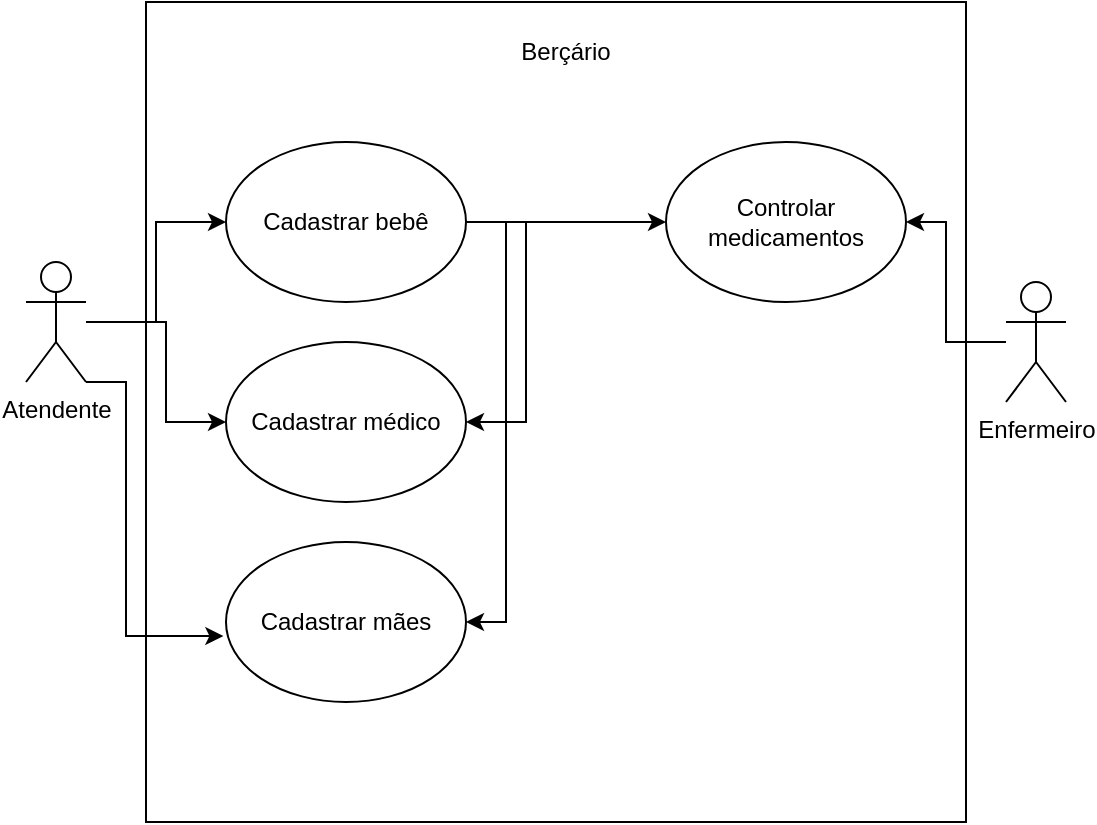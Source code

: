 <mxfile version="26.1.0">
  <diagram name="Página-1" id="QjePnhJMTHNSgwQiAzsw">
    <mxGraphModel dx="613" dy="643" grid="1" gridSize="10" guides="1" tooltips="1" connect="1" arrows="1" fold="1" page="1" pageScale="1" pageWidth="827" pageHeight="1169" math="0" shadow="0">
      <root>
        <mxCell id="0" />
        <mxCell id="1" parent="0" />
        <mxCell id="-NgruhhLDWIC0-B1WGSC-1" value="" style="whiteSpace=wrap;html=1;aspect=fixed;" vertex="1" parent="1">
          <mxGeometry x="100" y="100" width="410" height="410" as="geometry" />
        </mxCell>
        <mxCell id="-NgruhhLDWIC0-B1WGSC-2" value="Berçário" style="text;html=1;align=center;verticalAlign=middle;whiteSpace=wrap;rounded=0;" vertex="1" parent="1">
          <mxGeometry x="280" y="110" width="60" height="30" as="geometry" />
        </mxCell>
        <mxCell id="-NgruhhLDWIC0-B1WGSC-18" style="edgeStyle=orthogonalEdgeStyle;rounded=0;orthogonalLoop=1;jettySize=auto;html=1;entryX=1;entryY=0.5;entryDx=0;entryDy=0;exitX=1;exitY=0.5;exitDx=0;exitDy=0;" edge="1" parent="1" source="-NgruhhLDWIC0-B1WGSC-3" target="-NgruhhLDWIC0-B1WGSC-4">
          <mxGeometry relative="1" as="geometry" />
        </mxCell>
        <mxCell id="-NgruhhLDWIC0-B1WGSC-19" style="edgeStyle=orthogonalEdgeStyle;rounded=0;orthogonalLoop=1;jettySize=auto;html=1;entryX=1;entryY=0.5;entryDx=0;entryDy=0;" edge="1" parent="1" source="-NgruhhLDWIC0-B1WGSC-3" target="-NgruhhLDWIC0-B1WGSC-5">
          <mxGeometry relative="1" as="geometry">
            <Array as="points">
              <mxPoint x="290" y="210" />
              <mxPoint x="290" y="310" />
              <mxPoint x="280" y="310" />
              <mxPoint x="280" y="410" />
            </Array>
          </mxGeometry>
        </mxCell>
        <mxCell id="-NgruhhLDWIC0-B1WGSC-20" style="edgeStyle=orthogonalEdgeStyle;rounded=0;orthogonalLoop=1;jettySize=auto;html=1;entryX=0;entryY=0.5;entryDx=0;entryDy=0;" edge="1" parent="1" source="-NgruhhLDWIC0-B1WGSC-3" target="-NgruhhLDWIC0-B1WGSC-6">
          <mxGeometry relative="1" as="geometry" />
        </mxCell>
        <mxCell id="-NgruhhLDWIC0-B1WGSC-3" value="Cadastrar bebê" style="ellipse;whiteSpace=wrap;html=1;" vertex="1" parent="1">
          <mxGeometry x="140" y="170" width="120" height="80" as="geometry" />
        </mxCell>
        <mxCell id="-NgruhhLDWIC0-B1WGSC-4" value="Cadastrar médico" style="ellipse;whiteSpace=wrap;html=1;" vertex="1" parent="1">
          <mxGeometry x="140" y="270" width="120" height="80" as="geometry" />
        </mxCell>
        <mxCell id="-NgruhhLDWIC0-B1WGSC-5" value="Cadastrar mães" style="ellipse;whiteSpace=wrap;html=1;" vertex="1" parent="1">
          <mxGeometry x="140" y="370" width="120" height="80" as="geometry" />
        </mxCell>
        <mxCell id="-NgruhhLDWIC0-B1WGSC-6" value="Controlar medicamentos" style="ellipse;whiteSpace=wrap;html=1;" vertex="1" parent="1">
          <mxGeometry x="360" y="170" width="120" height="80" as="geometry" />
        </mxCell>
        <mxCell id="-NgruhhLDWIC0-B1WGSC-12" style="edgeStyle=orthogonalEdgeStyle;rounded=0;orthogonalLoop=1;jettySize=auto;html=1;entryX=0;entryY=0.5;entryDx=0;entryDy=0;" edge="1" parent="1" source="-NgruhhLDWIC0-B1WGSC-7" target="-NgruhhLDWIC0-B1WGSC-3">
          <mxGeometry relative="1" as="geometry" />
        </mxCell>
        <mxCell id="-NgruhhLDWIC0-B1WGSC-14" style="edgeStyle=orthogonalEdgeStyle;rounded=0;orthogonalLoop=1;jettySize=auto;html=1;entryX=-0.011;entryY=0.588;entryDx=0;entryDy=0;entryPerimeter=0;exitX=1;exitY=1;exitDx=0;exitDy=0;exitPerimeter=0;" edge="1" parent="1" source="-NgruhhLDWIC0-B1WGSC-7" target="-NgruhhLDWIC0-B1WGSC-5">
          <mxGeometry relative="1" as="geometry">
            <mxPoint x="110" y="310" as="sourcePoint" />
            <Array as="points">
              <mxPoint x="90" y="290" />
              <mxPoint x="90" y="417" />
            </Array>
          </mxGeometry>
        </mxCell>
        <mxCell id="-NgruhhLDWIC0-B1WGSC-15" style="edgeStyle=orthogonalEdgeStyle;rounded=0;orthogonalLoop=1;jettySize=auto;html=1;entryX=0;entryY=0.5;entryDx=0;entryDy=0;" edge="1" parent="1" source="-NgruhhLDWIC0-B1WGSC-7" target="-NgruhhLDWIC0-B1WGSC-4">
          <mxGeometry relative="1" as="geometry">
            <Array as="points">
              <mxPoint x="110" y="260" />
              <mxPoint x="110" y="310" />
            </Array>
          </mxGeometry>
        </mxCell>
        <mxCell id="-NgruhhLDWIC0-B1WGSC-7" value="Atendente" style="shape=umlActor;verticalLabelPosition=bottom;verticalAlign=top;html=1;outlineConnect=0;" vertex="1" parent="1">
          <mxGeometry x="40" y="230" width="30" height="60" as="geometry" />
        </mxCell>
        <mxCell id="-NgruhhLDWIC0-B1WGSC-17" style="edgeStyle=orthogonalEdgeStyle;rounded=0;orthogonalLoop=1;jettySize=auto;html=1;entryX=1;entryY=0.5;entryDx=0;entryDy=0;" edge="1" parent="1" source="-NgruhhLDWIC0-B1WGSC-16" target="-NgruhhLDWIC0-B1WGSC-6">
          <mxGeometry relative="1" as="geometry">
            <Array as="points">
              <mxPoint x="500" y="270" />
              <mxPoint x="500" y="210" />
            </Array>
          </mxGeometry>
        </mxCell>
        <mxCell id="-NgruhhLDWIC0-B1WGSC-16" value="Enfermeiro" style="shape=umlActor;verticalLabelPosition=bottom;verticalAlign=top;html=1;outlineConnect=0;" vertex="1" parent="1">
          <mxGeometry x="530" y="240" width="30" height="60" as="geometry" />
        </mxCell>
      </root>
    </mxGraphModel>
  </diagram>
</mxfile>
